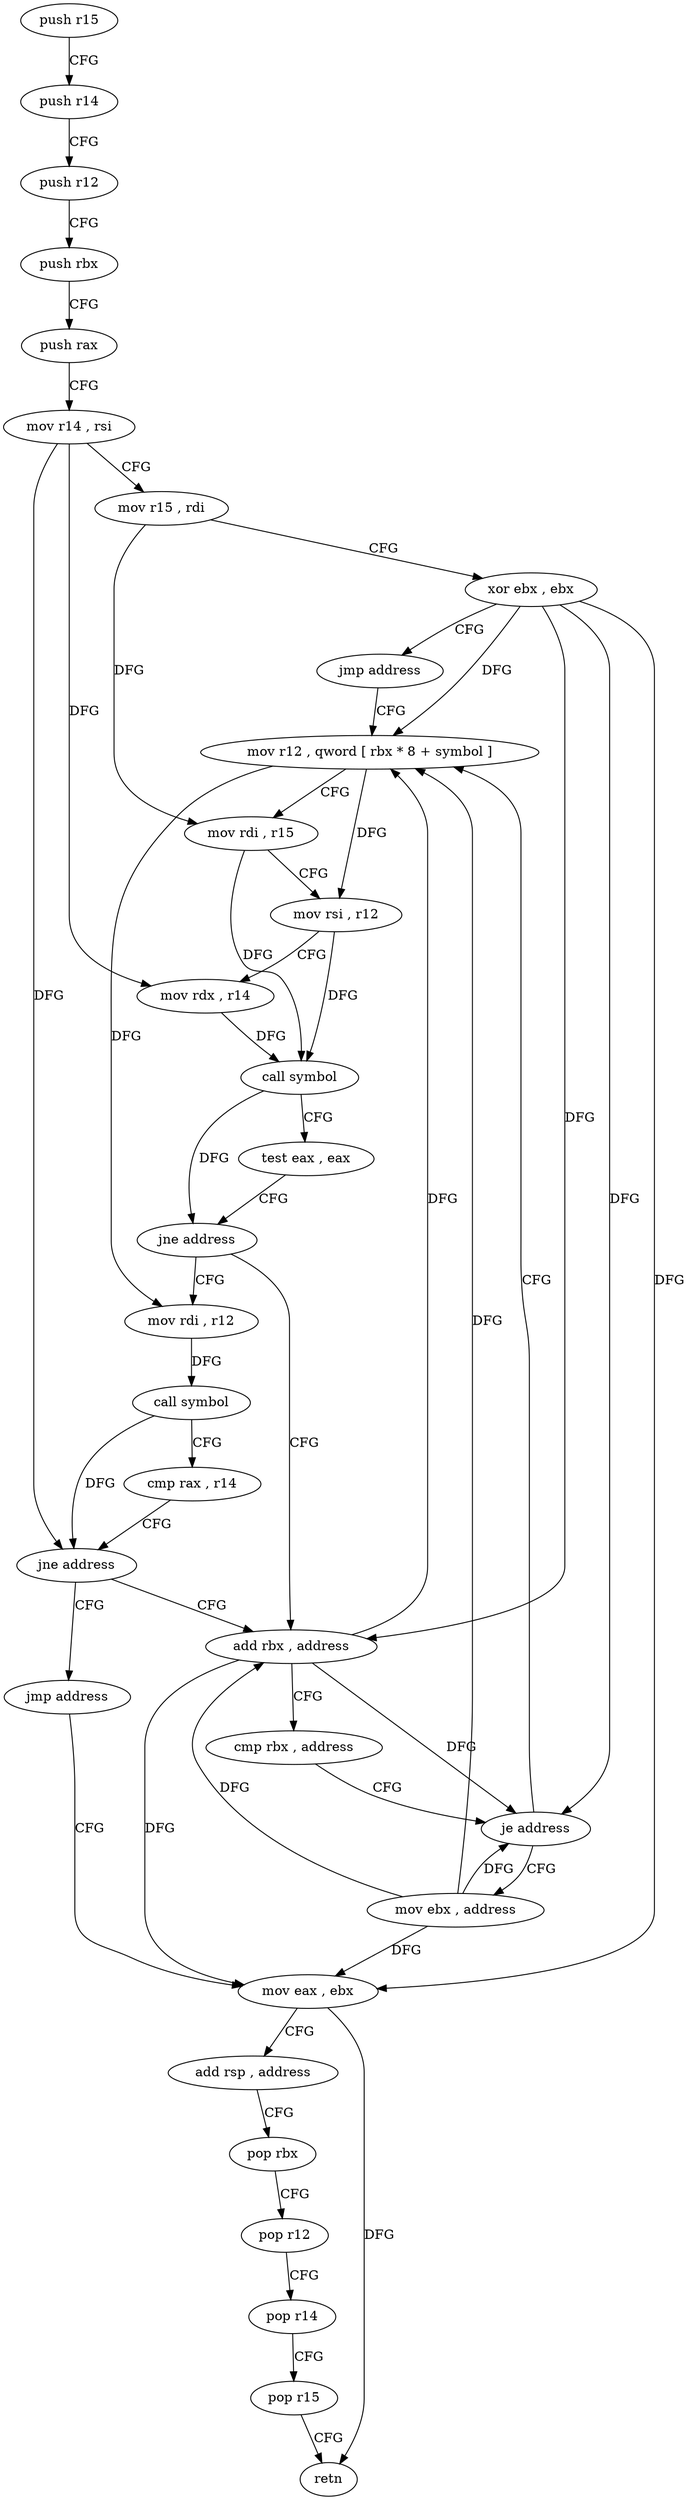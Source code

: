 digraph "func" {
"4207152" [label = "push r15" ]
"4207154" [label = "push r14" ]
"4207156" [label = "push r12" ]
"4207158" [label = "push rbx" ]
"4207159" [label = "push rax" ]
"4207160" [label = "mov r14 , rsi" ]
"4207163" [label = "mov r15 , rdi" ]
"4207166" [label = "xor ebx , ebx" ]
"4207168" [label = "jmp address" ]
"4207194" [label = "mov r12 , qword [ rbx * 8 + symbol ]" ]
"4207202" [label = "mov rdi , r15" ]
"4207205" [label = "mov rsi , r12" ]
"4207208" [label = "mov rdx , r14" ]
"4207211" [label = "call symbol" ]
"4207216" [label = "test eax , eax" ]
"4207218" [label = "jne address" ]
"4207184" [label = "add rbx , address" ]
"4207220" [label = "mov rdi , r12" ]
"4207188" [label = "cmp rbx , address" ]
"4207192" [label = "je address" ]
"4207235" [label = "mov ebx , address" ]
"4207223" [label = "call symbol" ]
"4207228" [label = "cmp rax , r14" ]
"4207231" [label = "jne address" ]
"4207233" [label = "jmp address" ]
"4207240" [label = "mov eax , ebx" ]
"4207242" [label = "add rsp , address" ]
"4207246" [label = "pop rbx" ]
"4207247" [label = "pop r12" ]
"4207249" [label = "pop r14" ]
"4207251" [label = "pop r15" ]
"4207253" [label = "retn" ]
"4207152" -> "4207154" [ label = "CFG" ]
"4207154" -> "4207156" [ label = "CFG" ]
"4207156" -> "4207158" [ label = "CFG" ]
"4207158" -> "4207159" [ label = "CFG" ]
"4207159" -> "4207160" [ label = "CFG" ]
"4207160" -> "4207163" [ label = "CFG" ]
"4207160" -> "4207208" [ label = "DFG" ]
"4207160" -> "4207231" [ label = "DFG" ]
"4207163" -> "4207166" [ label = "CFG" ]
"4207163" -> "4207202" [ label = "DFG" ]
"4207166" -> "4207168" [ label = "CFG" ]
"4207166" -> "4207194" [ label = "DFG" ]
"4207166" -> "4207184" [ label = "DFG" ]
"4207166" -> "4207192" [ label = "DFG" ]
"4207166" -> "4207240" [ label = "DFG" ]
"4207168" -> "4207194" [ label = "CFG" ]
"4207194" -> "4207202" [ label = "CFG" ]
"4207194" -> "4207205" [ label = "DFG" ]
"4207194" -> "4207220" [ label = "DFG" ]
"4207202" -> "4207205" [ label = "CFG" ]
"4207202" -> "4207211" [ label = "DFG" ]
"4207205" -> "4207208" [ label = "CFG" ]
"4207205" -> "4207211" [ label = "DFG" ]
"4207208" -> "4207211" [ label = "DFG" ]
"4207211" -> "4207216" [ label = "CFG" ]
"4207211" -> "4207218" [ label = "DFG" ]
"4207216" -> "4207218" [ label = "CFG" ]
"4207218" -> "4207184" [ label = "CFG" ]
"4207218" -> "4207220" [ label = "CFG" ]
"4207184" -> "4207188" [ label = "CFG" ]
"4207184" -> "4207194" [ label = "DFG" ]
"4207184" -> "4207192" [ label = "DFG" ]
"4207184" -> "4207240" [ label = "DFG" ]
"4207220" -> "4207223" [ label = "DFG" ]
"4207188" -> "4207192" [ label = "CFG" ]
"4207192" -> "4207235" [ label = "CFG" ]
"4207192" -> "4207194" [ label = "CFG" ]
"4207235" -> "4207240" [ label = "DFG" ]
"4207235" -> "4207194" [ label = "DFG" ]
"4207235" -> "4207184" [ label = "DFG" ]
"4207235" -> "4207192" [ label = "DFG" ]
"4207223" -> "4207228" [ label = "CFG" ]
"4207223" -> "4207231" [ label = "DFG" ]
"4207228" -> "4207231" [ label = "CFG" ]
"4207231" -> "4207184" [ label = "CFG" ]
"4207231" -> "4207233" [ label = "CFG" ]
"4207233" -> "4207240" [ label = "CFG" ]
"4207240" -> "4207242" [ label = "CFG" ]
"4207240" -> "4207253" [ label = "DFG" ]
"4207242" -> "4207246" [ label = "CFG" ]
"4207246" -> "4207247" [ label = "CFG" ]
"4207247" -> "4207249" [ label = "CFG" ]
"4207249" -> "4207251" [ label = "CFG" ]
"4207251" -> "4207253" [ label = "CFG" ]
}

